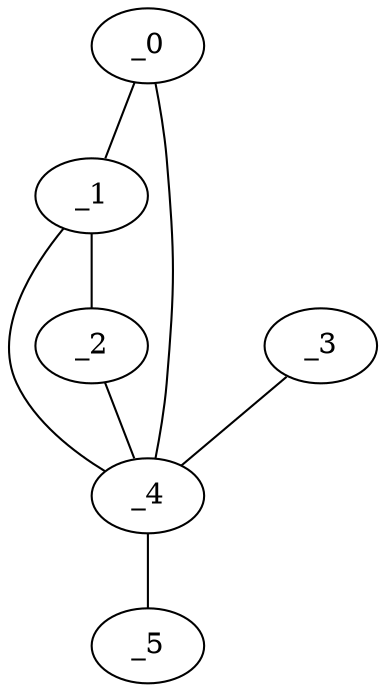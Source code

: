 graph MP1_0047 {
	_0	 [x="2.1498",
		y="1.70731"];
	_1	 [x="2.79255",
		y="2.86121"];
	_0 -- _1;
	_4	 [x="0.51",
		y=3];
	_0 -- _4;
	_2	 [x="2.94338",
		y="0.564525"];
	_1 -- _2;
	_1 -- _4;
	_2 -- _4;
	_3	 [x="0.83925",
		y="0.625777"];
	_3 -- _4;
	_5	 [x="2.27959",
		y="1.46884"];
	_4 -- _5;
}
